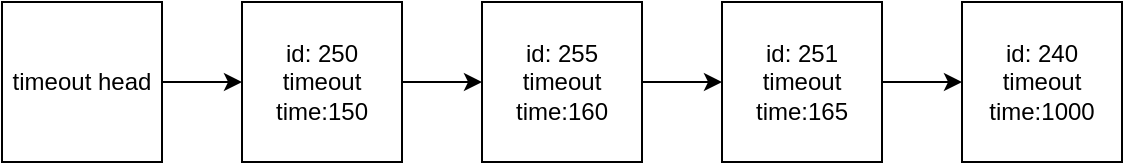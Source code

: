 <mxfile version="14.4.3" type="device"><diagram id="stRvKG5VkgWsNYighbGN" name="Page-1"><mxGraphModel dx="1264" dy="632" grid="1" gridSize="10" guides="1" tooltips="1" connect="1" arrows="1" fold="1" page="1" pageScale="1" pageWidth="850" pageHeight="1100" math="0" shadow="0"><root><mxCell id="0"/><mxCell id="1" parent="0"/><mxCell id="iFX2PV6nGSMHL88j-9_4-5" style="edgeStyle=orthogonalEdgeStyle;rounded=0;orthogonalLoop=1;jettySize=auto;html=1;entryX=0;entryY=0.5;entryDx=0;entryDy=0;" edge="1" parent="1" source="iFX2PV6nGSMHL88j-9_4-1" target="iFX2PV6nGSMHL88j-9_4-4"><mxGeometry relative="1" as="geometry"/></mxCell><mxCell id="iFX2PV6nGSMHL88j-9_4-1" value="id: 250&lt;br&gt;timeout time:150" style="rounded=0;whiteSpace=wrap;html=1;" vertex="1" parent="1"><mxGeometry x="120" y="240" width="80" height="80" as="geometry"/></mxCell><mxCell id="iFX2PV6nGSMHL88j-9_4-3" style="edgeStyle=orthogonalEdgeStyle;rounded=0;orthogonalLoop=1;jettySize=auto;html=1;" edge="1" parent="1" source="iFX2PV6nGSMHL88j-9_4-2" target="iFX2PV6nGSMHL88j-9_4-1"><mxGeometry relative="1" as="geometry"/></mxCell><mxCell id="iFX2PV6nGSMHL88j-9_4-2" value="timeout head" style="rounded=0;whiteSpace=wrap;html=1;" vertex="1" parent="1"><mxGeometry y="240" width="80" height="80" as="geometry"/></mxCell><mxCell id="iFX2PV6nGSMHL88j-9_4-7" style="edgeStyle=orthogonalEdgeStyle;rounded=0;orthogonalLoop=1;jettySize=auto;html=1;" edge="1" parent="1" source="iFX2PV6nGSMHL88j-9_4-4" target="iFX2PV6nGSMHL88j-9_4-6"><mxGeometry relative="1" as="geometry"/></mxCell><mxCell id="iFX2PV6nGSMHL88j-9_4-4" value="id: 255&lt;br&gt;timeout time:160" style="rounded=0;whiteSpace=wrap;html=1;" vertex="1" parent="1"><mxGeometry x="240" y="240" width="80" height="80" as="geometry"/></mxCell><mxCell id="iFX2PV6nGSMHL88j-9_4-9" style="edgeStyle=orthogonalEdgeStyle;rounded=0;orthogonalLoop=1;jettySize=auto;html=1;entryX=0;entryY=0.5;entryDx=0;entryDy=0;" edge="1" parent="1" source="iFX2PV6nGSMHL88j-9_4-6" target="iFX2PV6nGSMHL88j-9_4-8"><mxGeometry relative="1" as="geometry"/></mxCell><mxCell id="iFX2PV6nGSMHL88j-9_4-6" value="id: 251&lt;br&gt;timeout time:165" style="rounded=0;whiteSpace=wrap;html=1;" vertex="1" parent="1"><mxGeometry x="360" y="240" width="80" height="80" as="geometry"/></mxCell><mxCell id="iFX2PV6nGSMHL88j-9_4-8" value="id: 240&lt;br&gt;timeout time:1000" style="rounded=0;whiteSpace=wrap;html=1;" vertex="1" parent="1"><mxGeometry x="480" y="240" width="80" height="80" as="geometry"/></mxCell></root></mxGraphModel></diagram></mxfile>